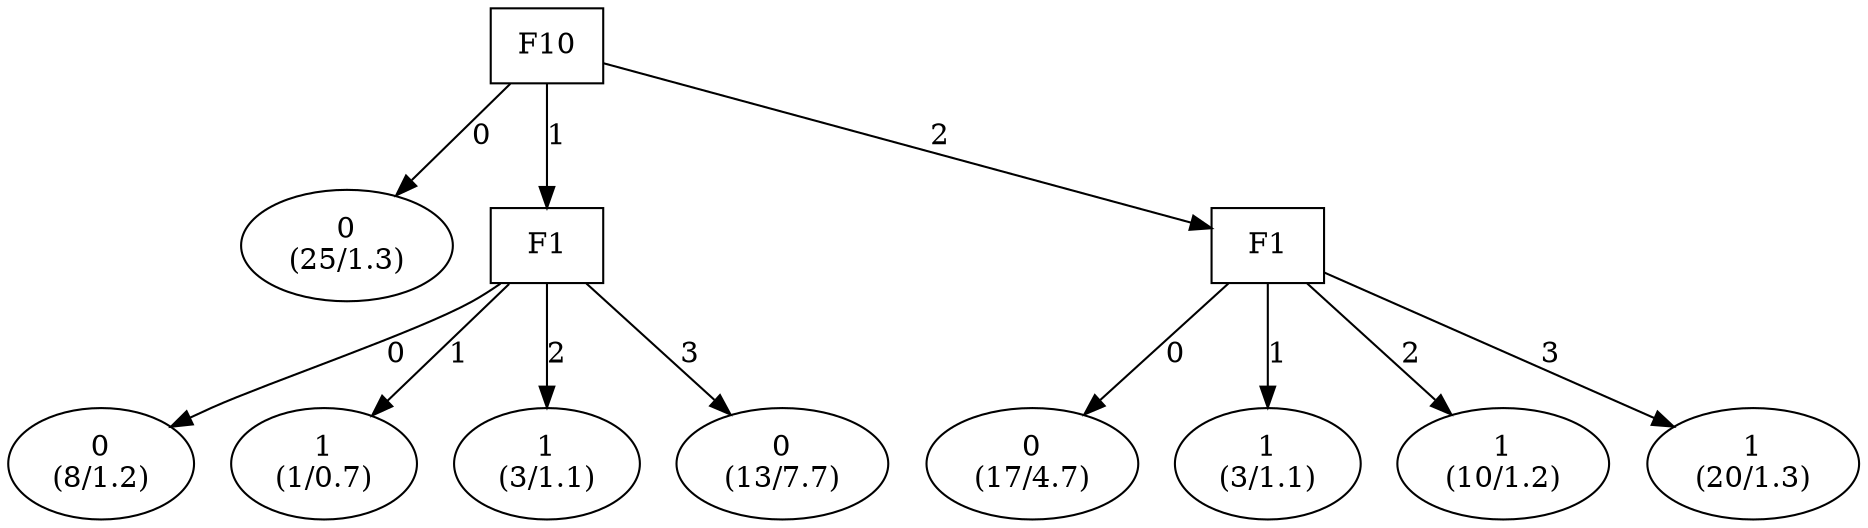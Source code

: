 digraph YaDT {
n0 [ shape=box, label="F10\n"]
n0 -> n1 [label="0"]
n1 [ shape=ellipse, label="0\n(25/1.3)"]
n0 -> n2 [label="1"]
n2 [ shape=box, label="F1\n"]
n2 -> n3 [label="0"]
n3 [ shape=ellipse, label="0\n(8/1.2)"]
n2 -> n4 [label="1"]
n4 [ shape=ellipse, label="1\n(1/0.7)"]
n2 -> n5 [label="2"]
n5 [ shape=ellipse, label="1\n(3/1.1)"]
n2 -> n6 [label="3"]
n6 [ shape=ellipse, label="0\n(13/7.7)"]
n0 -> n8 [label="2"]
n8 [ shape=box, label="F1\n"]
n8 -> n9 [label="0"]
n9 [ shape=ellipse, label="0\n(17/4.7)"]
n8 -> n10 [label="1"]
n10 [ shape=ellipse, label="1\n(3/1.1)"]
n8 -> n11 [label="2"]
n11 [ shape=ellipse, label="1\n(10/1.2)"]
n8 -> n12 [label="3"]
n12 [ shape=ellipse, label="1\n(20/1.3)"]
}
